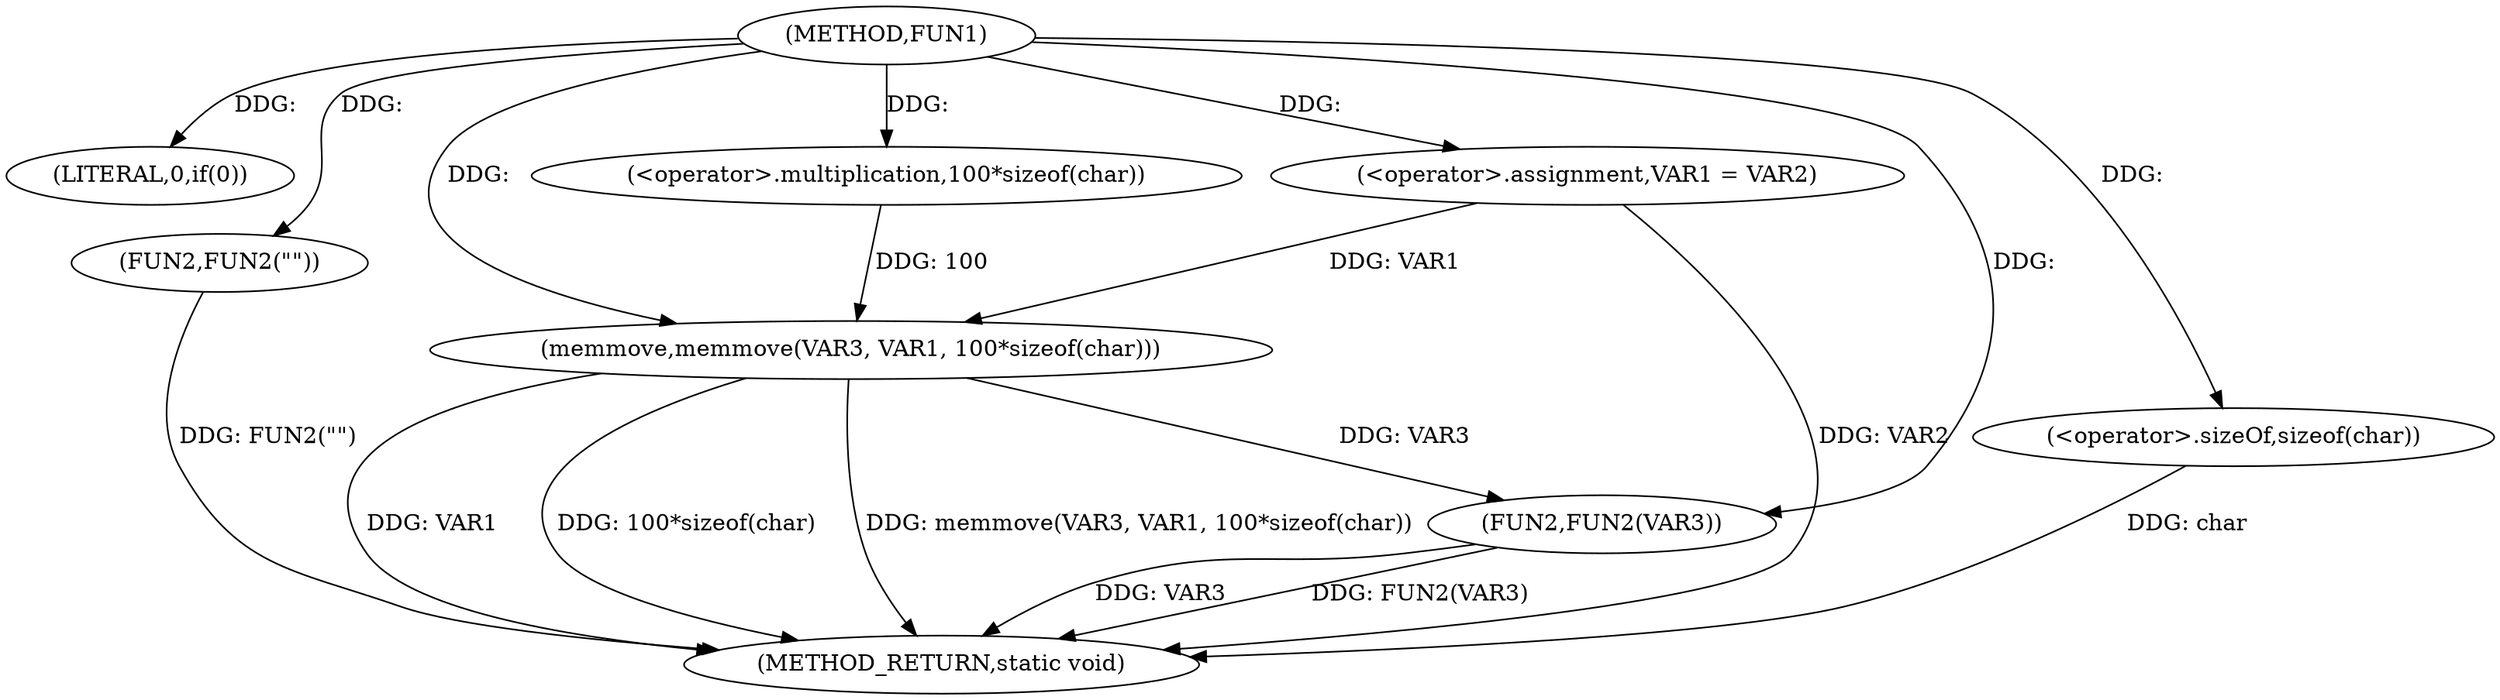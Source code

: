 digraph FUN1 {  
"1000100" [label = "(METHOD,FUN1)" ]
"1000125" [label = "(METHOD_RETURN,static void)" ]
"1000105" [label = "(LITERAL,0,if(0))" ]
"1000107" [label = "(FUN2,FUN2(\"\"))" ]
"1000111" [label = "(<operator>.assignment,VAR1 = VAR2)" ]
"1000116" [label = "(memmove,memmove(VAR3, VAR1, 100*sizeof(char)))" ]
"1000119" [label = "(<operator>.multiplication,100*sizeof(char))" ]
"1000121" [label = "(<operator>.sizeOf,sizeof(char))" ]
"1000123" [label = "(FUN2,FUN2(VAR3))" ]
  "1000107" -> "1000125"  [ label = "DDG: FUN2(\"\")"] 
  "1000123" -> "1000125"  [ label = "DDG: FUN2(VAR3)"] 
  "1000116" -> "1000125"  [ label = "DDG: VAR1"] 
  "1000111" -> "1000125"  [ label = "DDG: VAR2"] 
  "1000121" -> "1000125"  [ label = "DDG: char"] 
  "1000116" -> "1000125"  [ label = "DDG: 100*sizeof(char)"] 
  "1000123" -> "1000125"  [ label = "DDG: VAR3"] 
  "1000116" -> "1000125"  [ label = "DDG: memmove(VAR3, VAR1, 100*sizeof(char))"] 
  "1000100" -> "1000105"  [ label = "DDG: "] 
  "1000100" -> "1000107"  [ label = "DDG: "] 
  "1000100" -> "1000111"  [ label = "DDG: "] 
  "1000100" -> "1000116"  [ label = "DDG: "] 
  "1000111" -> "1000116"  [ label = "DDG: VAR1"] 
  "1000119" -> "1000116"  [ label = "DDG: 100"] 
  "1000100" -> "1000119"  [ label = "DDG: "] 
  "1000100" -> "1000121"  [ label = "DDG: "] 
  "1000116" -> "1000123"  [ label = "DDG: VAR3"] 
  "1000100" -> "1000123"  [ label = "DDG: "] 
}
